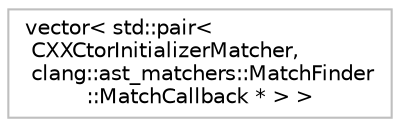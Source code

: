 digraph "Graphical Class Hierarchy"
{
 // LATEX_PDF_SIZE
  bgcolor="transparent";
  edge [fontname="Helvetica",fontsize="10",labelfontname="Helvetica",labelfontsize="10"];
  node [fontname="Helvetica",fontsize="10",shape=record];
  rankdir="LR";
  Node0 [label="vector\< std::pair\<\l CXXCtorInitializerMatcher,\l clang::ast_matchers::MatchFinder\l::MatchCallback * \> \>",height=0.2,width=0.4,color="grey75",tooltip=" "];
}
